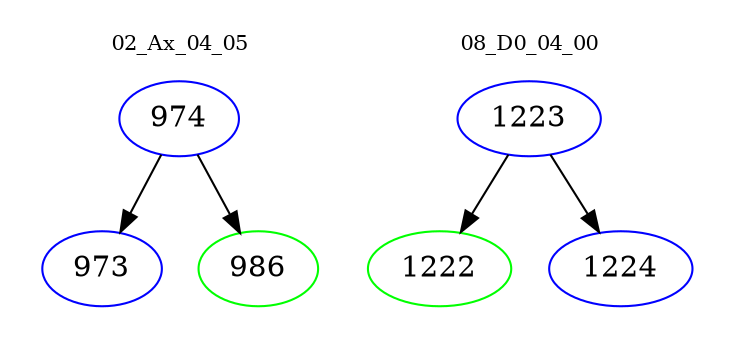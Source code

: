 digraph{
subgraph cluster_0 {
color = white
label = "02_Ax_04_05";
fontsize=10;
T0_974 [label="974", color="blue"]
T0_974 -> T0_973 [color="black"]
T0_973 [label="973", color="blue"]
T0_974 -> T0_986 [color="black"]
T0_986 [label="986", color="green"]
}
subgraph cluster_1 {
color = white
label = "08_D0_04_00";
fontsize=10;
T1_1223 [label="1223", color="blue"]
T1_1223 -> T1_1222 [color="black"]
T1_1222 [label="1222", color="green"]
T1_1223 -> T1_1224 [color="black"]
T1_1224 [label="1224", color="blue"]
}
}
